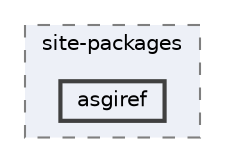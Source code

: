 digraph "C:/Users/LukeMabie/documents/Development/Password_Saver_Using_Django-master/venv/Lib/site-packages/asgiref"
{
 // LATEX_PDF_SIZE
  bgcolor="transparent";
  edge [fontname=Helvetica,fontsize=10,labelfontname=Helvetica,labelfontsize=10];
  node [fontname=Helvetica,fontsize=10,shape=box,height=0.2,width=0.4];
  compound=true
  subgraph clusterdir_880bfa2d0d53b289c2c7691ccbc75f95 {
    graph [ bgcolor="#edf0f7", pencolor="grey50", label="site-packages", fontname=Helvetica,fontsize=10 style="filled,dashed", URL="dir_880bfa2d0d53b289c2c7691ccbc75f95.html",tooltip=""]
  dir_293353bdd151bfc2fe42477c4f9213dd [label="asgiref", fillcolor="#edf0f7", color="grey25", style="filled,bold", URL="dir_293353bdd151bfc2fe42477c4f9213dd.html",tooltip=""];
  }
}

